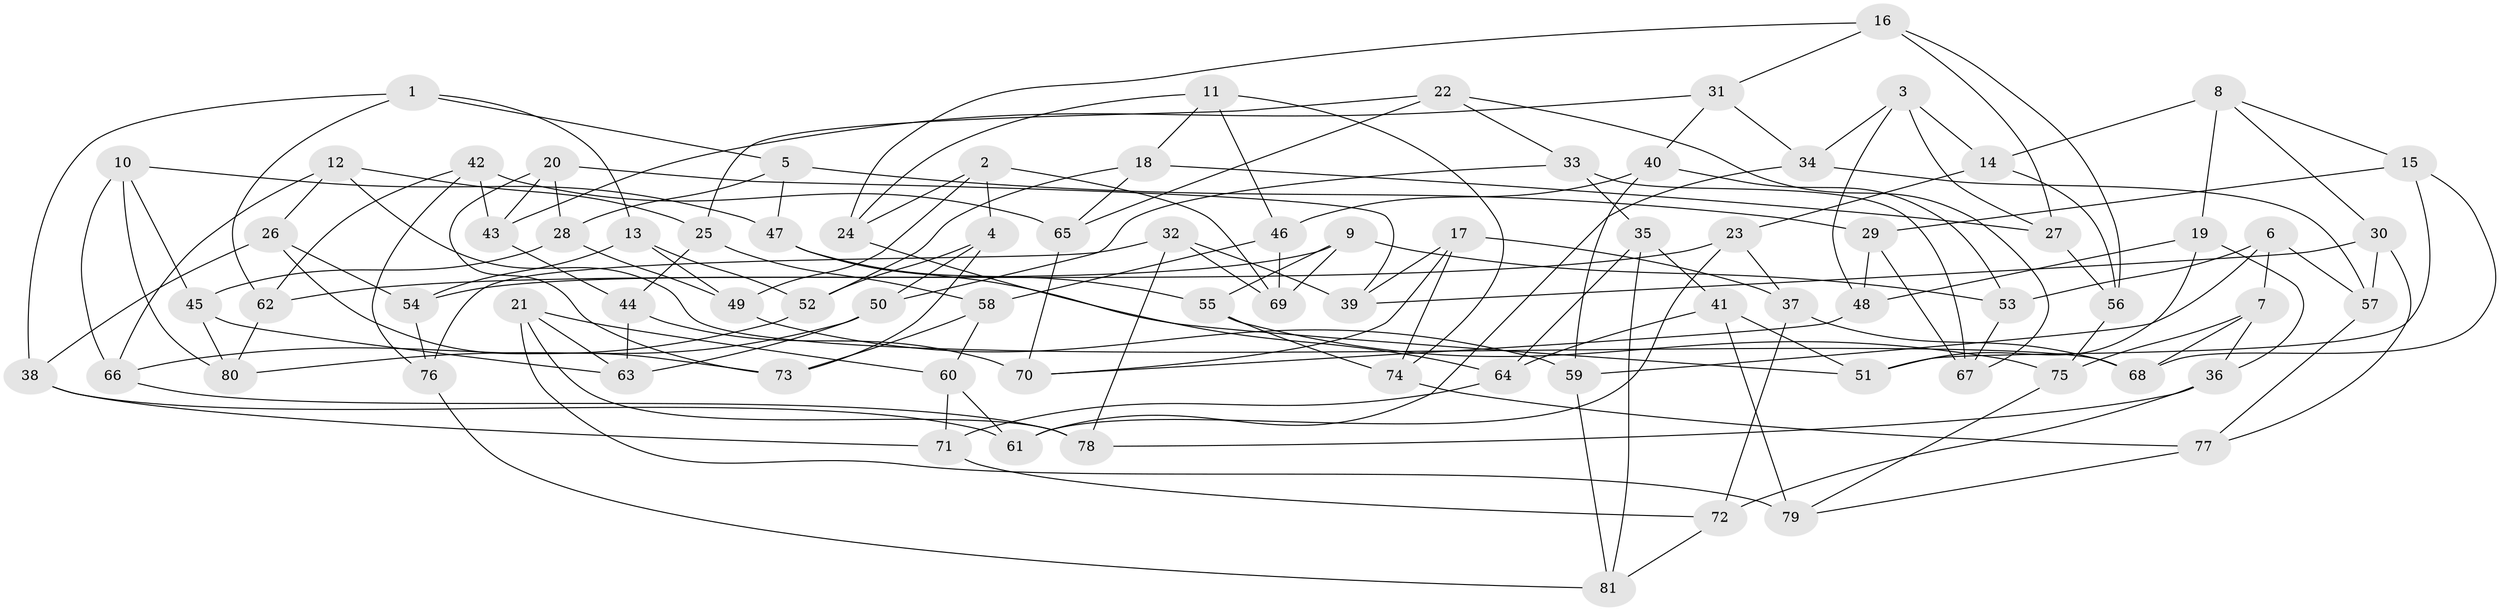 // Generated by graph-tools (version 1.1) at 2025/50/03/09/25 03:50:44]
// undirected, 81 vertices, 162 edges
graph export_dot {
graph [start="1"]
  node [color=gray90,style=filled];
  1;
  2;
  3;
  4;
  5;
  6;
  7;
  8;
  9;
  10;
  11;
  12;
  13;
  14;
  15;
  16;
  17;
  18;
  19;
  20;
  21;
  22;
  23;
  24;
  25;
  26;
  27;
  28;
  29;
  30;
  31;
  32;
  33;
  34;
  35;
  36;
  37;
  38;
  39;
  40;
  41;
  42;
  43;
  44;
  45;
  46;
  47;
  48;
  49;
  50;
  51;
  52;
  53;
  54;
  55;
  56;
  57;
  58;
  59;
  60;
  61;
  62;
  63;
  64;
  65;
  66;
  67;
  68;
  69;
  70;
  71;
  72;
  73;
  74;
  75;
  76;
  77;
  78;
  79;
  80;
  81;
  1 -- 13;
  1 -- 62;
  1 -- 38;
  1 -- 5;
  2 -- 69;
  2 -- 24;
  2 -- 4;
  2 -- 49;
  3 -- 34;
  3 -- 48;
  3 -- 27;
  3 -- 14;
  4 -- 52;
  4 -- 73;
  4 -- 50;
  5 -- 29;
  5 -- 47;
  5 -- 28;
  6 -- 53;
  6 -- 59;
  6 -- 57;
  6 -- 7;
  7 -- 75;
  7 -- 36;
  7 -- 68;
  8 -- 14;
  8 -- 30;
  8 -- 15;
  8 -- 19;
  9 -- 53;
  9 -- 54;
  9 -- 55;
  9 -- 69;
  10 -- 45;
  10 -- 80;
  10 -- 47;
  10 -- 66;
  11 -- 18;
  11 -- 74;
  11 -- 46;
  11 -- 24;
  12 -- 66;
  12 -- 68;
  12 -- 25;
  12 -- 26;
  13 -- 52;
  13 -- 54;
  13 -- 49;
  14 -- 23;
  14 -- 56;
  15 -- 29;
  15 -- 51;
  15 -- 68;
  16 -- 31;
  16 -- 24;
  16 -- 27;
  16 -- 56;
  17 -- 70;
  17 -- 37;
  17 -- 39;
  17 -- 74;
  18 -- 65;
  18 -- 27;
  18 -- 52;
  19 -- 48;
  19 -- 51;
  19 -- 36;
  20 -- 43;
  20 -- 73;
  20 -- 39;
  20 -- 28;
  21 -- 79;
  21 -- 63;
  21 -- 78;
  21 -- 60;
  22 -- 65;
  22 -- 67;
  22 -- 33;
  22 -- 25;
  23 -- 37;
  23 -- 62;
  23 -- 61;
  24 -- 64;
  25 -- 44;
  25 -- 58;
  26 -- 54;
  26 -- 73;
  26 -- 38;
  27 -- 56;
  28 -- 49;
  28 -- 45;
  29 -- 67;
  29 -- 48;
  30 -- 57;
  30 -- 39;
  30 -- 77;
  31 -- 43;
  31 -- 34;
  31 -- 40;
  32 -- 76;
  32 -- 39;
  32 -- 69;
  32 -- 78;
  33 -- 35;
  33 -- 50;
  33 -- 67;
  34 -- 61;
  34 -- 57;
  35 -- 64;
  35 -- 41;
  35 -- 81;
  36 -- 78;
  36 -- 72;
  37 -- 72;
  37 -- 68;
  38 -- 71;
  38 -- 61;
  40 -- 59;
  40 -- 53;
  40 -- 46;
  41 -- 51;
  41 -- 64;
  41 -- 79;
  42 -- 65;
  42 -- 62;
  42 -- 43;
  42 -- 76;
  43 -- 44;
  44 -- 70;
  44 -- 63;
  45 -- 80;
  45 -- 63;
  46 -- 58;
  46 -- 69;
  47 -- 51;
  47 -- 55;
  48 -- 70;
  49 -- 59;
  50 -- 63;
  50 -- 80;
  52 -- 66;
  53 -- 67;
  54 -- 76;
  55 -- 75;
  55 -- 74;
  56 -- 75;
  57 -- 77;
  58 -- 73;
  58 -- 60;
  59 -- 81;
  60 -- 71;
  60 -- 61;
  62 -- 80;
  64 -- 71;
  65 -- 70;
  66 -- 78;
  71 -- 72;
  72 -- 81;
  74 -- 77;
  75 -- 79;
  76 -- 81;
  77 -- 79;
}
